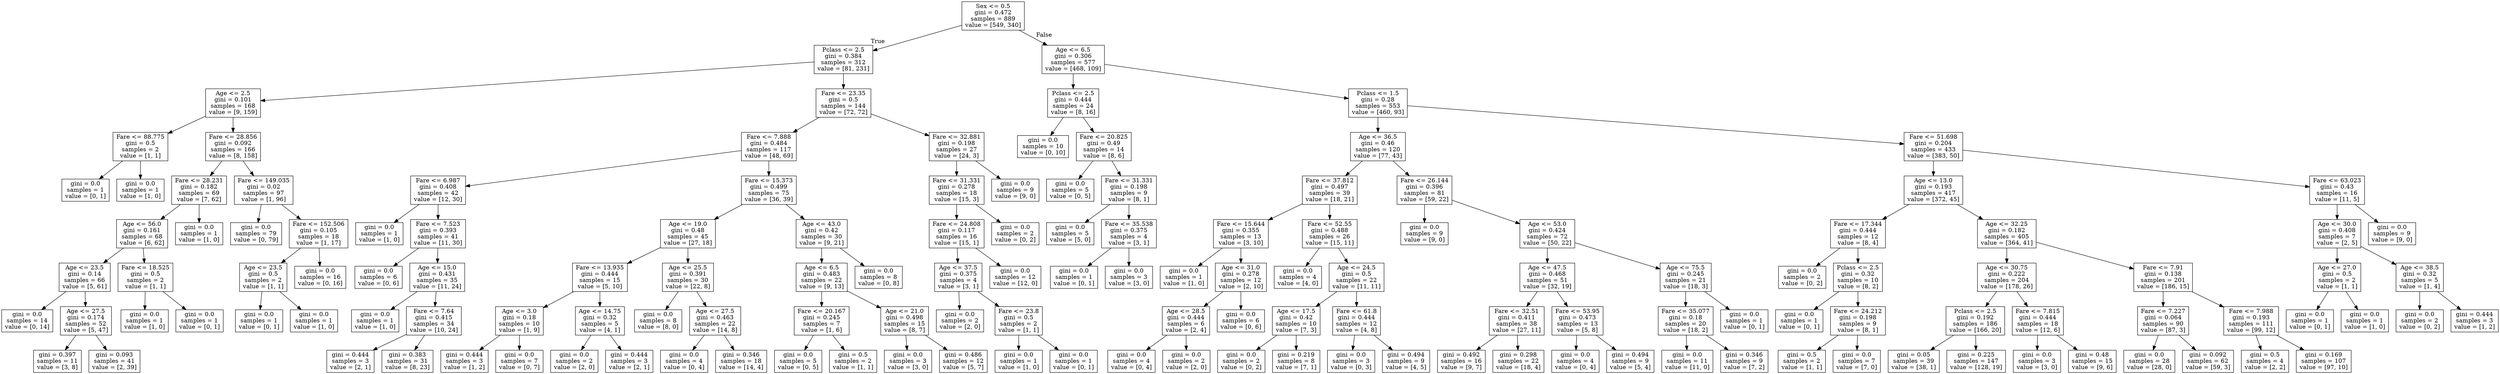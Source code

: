 digraph Tree {
node [shape=box] ;
0 [label="Sex <= 0.5\ngini = 0.472\nsamples = 889\nvalue = [549, 340]"] ;
1 [label="Pclass <= 2.5\ngini = 0.384\nsamples = 312\nvalue = [81, 231]"] ;
0 -> 1 [labeldistance=2.5, labelangle=45, headlabel="True"] ;
2 [label="Age <= 2.5\ngini = 0.101\nsamples = 168\nvalue = [9, 159]"] ;
1 -> 2 ;
3 [label="Fare <= 88.775\ngini = 0.5\nsamples = 2\nvalue = [1, 1]"] ;
2 -> 3 ;
4 [label="gini = 0.0\nsamples = 1\nvalue = [0, 1]"] ;
3 -> 4 ;
5 [label="gini = 0.0\nsamples = 1\nvalue = [1, 0]"] ;
3 -> 5 ;
6 [label="Fare <= 28.856\ngini = 0.092\nsamples = 166\nvalue = [8, 158]"] ;
2 -> 6 ;
7 [label="Fare <= 28.231\ngini = 0.182\nsamples = 69\nvalue = [7, 62]"] ;
6 -> 7 ;
8 [label="Age <= 56.0\ngini = 0.161\nsamples = 68\nvalue = [6, 62]"] ;
7 -> 8 ;
9 [label="Age <= 23.5\ngini = 0.14\nsamples = 66\nvalue = [5, 61]"] ;
8 -> 9 ;
10 [label="gini = 0.0\nsamples = 14\nvalue = [0, 14]"] ;
9 -> 10 ;
11 [label="Age <= 27.5\ngini = 0.174\nsamples = 52\nvalue = [5, 47]"] ;
9 -> 11 ;
12 [label="gini = 0.397\nsamples = 11\nvalue = [3, 8]"] ;
11 -> 12 ;
13 [label="gini = 0.093\nsamples = 41\nvalue = [2, 39]"] ;
11 -> 13 ;
14 [label="Fare <= 18.525\ngini = 0.5\nsamples = 2\nvalue = [1, 1]"] ;
8 -> 14 ;
15 [label="gini = 0.0\nsamples = 1\nvalue = [1, 0]"] ;
14 -> 15 ;
16 [label="gini = 0.0\nsamples = 1\nvalue = [0, 1]"] ;
14 -> 16 ;
17 [label="gini = 0.0\nsamples = 1\nvalue = [1, 0]"] ;
7 -> 17 ;
18 [label="Fare <= 149.035\ngini = 0.02\nsamples = 97\nvalue = [1, 96]"] ;
6 -> 18 ;
19 [label="gini = 0.0\nsamples = 79\nvalue = [0, 79]"] ;
18 -> 19 ;
20 [label="Fare <= 152.506\ngini = 0.105\nsamples = 18\nvalue = [1, 17]"] ;
18 -> 20 ;
21 [label="Age <= 23.5\ngini = 0.5\nsamples = 2\nvalue = [1, 1]"] ;
20 -> 21 ;
22 [label="gini = 0.0\nsamples = 1\nvalue = [0, 1]"] ;
21 -> 22 ;
23 [label="gini = 0.0\nsamples = 1\nvalue = [1, 0]"] ;
21 -> 23 ;
24 [label="gini = 0.0\nsamples = 16\nvalue = [0, 16]"] ;
20 -> 24 ;
25 [label="Fare <= 23.35\ngini = 0.5\nsamples = 144\nvalue = [72, 72]"] ;
1 -> 25 ;
26 [label="Fare <= 7.888\ngini = 0.484\nsamples = 117\nvalue = [48, 69]"] ;
25 -> 26 ;
27 [label="Fare <= 6.987\ngini = 0.408\nsamples = 42\nvalue = [12, 30]"] ;
26 -> 27 ;
28 [label="gini = 0.0\nsamples = 1\nvalue = [1, 0]"] ;
27 -> 28 ;
29 [label="Fare <= 7.523\ngini = 0.393\nsamples = 41\nvalue = [11, 30]"] ;
27 -> 29 ;
30 [label="gini = 0.0\nsamples = 6\nvalue = [0, 6]"] ;
29 -> 30 ;
31 [label="Age <= 15.0\ngini = 0.431\nsamples = 35\nvalue = [11, 24]"] ;
29 -> 31 ;
32 [label="gini = 0.0\nsamples = 1\nvalue = [1, 0]"] ;
31 -> 32 ;
33 [label="Fare <= 7.64\ngini = 0.415\nsamples = 34\nvalue = [10, 24]"] ;
31 -> 33 ;
34 [label="gini = 0.444\nsamples = 3\nvalue = [2, 1]"] ;
33 -> 34 ;
35 [label="gini = 0.383\nsamples = 31\nvalue = [8, 23]"] ;
33 -> 35 ;
36 [label="Fare <= 15.373\ngini = 0.499\nsamples = 75\nvalue = [36, 39]"] ;
26 -> 36 ;
37 [label="Age <= 19.0\ngini = 0.48\nsamples = 45\nvalue = [27, 18]"] ;
36 -> 37 ;
38 [label="Fare <= 13.935\ngini = 0.444\nsamples = 15\nvalue = [5, 10]"] ;
37 -> 38 ;
39 [label="Age <= 3.0\ngini = 0.18\nsamples = 10\nvalue = [1, 9]"] ;
38 -> 39 ;
40 [label="gini = 0.444\nsamples = 3\nvalue = [1, 2]"] ;
39 -> 40 ;
41 [label="gini = 0.0\nsamples = 7\nvalue = [0, 7]"] ;
39 -> 41 ;
42 [label="Age <= 14.75\ngini = 0.32\nsamples = 5\nvalue = [4, 1]"] ;
38 -> 42 ;
43 [label="gini = 0.0\nsamples = 2\nvalue = [2, 0]"] ;
42 -> 43 ;
44 [label="gini = 0.444\nsamples = 3\nvalue = [2, 1]"] ;
42 -> 44 ;
45 [label="Age <= 25.5\ngini = 0.391\nsamples = 30\nvalue = [22, 8]"] ;
37 -> 45 ;
46 [label="gini = 0.0\nsamples = 8\nvalue = [8, 0]"] ;
45 -> 46 ;
47 [label="Age <= 27.5\ngini = 0.463\nsamples = 22\nvalue = [14, 8]"] ;
45 -> 47 ;
48 [label="gini = 0.0\nsamples = 4\nvalue = [0, 4]"] ;
47 -> 48 ;
49 [label="gini = 0.346\nsamples = 18\nvalue = [14, 4]"] ;
47 -> 49 ;
50 [label="Age <= 43.0\ngini = 0.42\nsamples = 30\nvalue = [9, 21]"] ;
36 -> 50 ;
51 [label="Age <= 6.5\ngini = 0.483\nsamples = 22\nvalue = [9, 13]"] ;
50 -> 51 ;
52 [label="Fare <= 20.167\ngini = 0.245\nsamples = 7\nvalue = [1, 6]"] ;
51 -> 52 ;
53 [label="gini = 0.0\nsamples = 5\nvalue = [0, 5]"] ;
52 -> 53 ;
54 [label="gini = 0.5\nsamples = 2\nvalue = [1, 1]"] ;
52 -> 54 ;
55 [label="Age <= 21.0\ngini = 0.498\nsamples = 15\nvalue = [8, 7]"] ;
51 -> 55 ;
56 [label="gini = 0.0\nsamples = 3\nvalue = [3, 0]"] ;
55 -> 56 ;
57 [label="gini = 0.486\nsamples = 12\nvalue = [5, 7]"] ;
55 -> 57 ;
58 [label="gini = 0.0\nsamples = 8\nvalue = [0, 8]"] ;
50 -> 58 ;
59 [label="Fare <= 32.881\ngini = 0.198\nsamples = 27\nvalue = [24, 3]"] ;
25 -> 59 ;
60 [label="Fare <= 31.331\ngini = 0.278\nsamples = 18\nvalue = [15, 3]"] ;
59 -> 60 ;
61 [label="Fare <= 24.808\ngini = 0.117\nsamples = 16\nvalue = [15, 1]"] ;
60 -> 61 ;
62 [label="Age <= 37.5\ngini = 0.375\nsamples = 4\nvalue = [3, 1]"] ;
61 -> 62 ;
63 [label="gini = 0.0\nsamples = 2\nvalue = [2, 0]"] ;
62 -> 63 ;
64 [label="Fare <= 23.8\ngini = 0.5\nsamples = 2\nvalue = [1, 1]"] ;
62 -> 64 ;
65 [label="gini = 0.0\nsamples = 1\nvalue = [1, 0]"] ;
64 -> 65 ;
66 [label="gini = 0.0\nsamples = 1\nvalue = [0, 1]"] ;
64 -> 66 ;
67 [label="gini = 0.0\nsamples = 12\nvalue = [12, 0]"] ;
61 -> 67 ;
68 [label="gini = 0.0\nsamples = 2\nvalue = [0, 2]"] ;
60 -> 68 ;
69 [label="gini = 0.0\nsamples = 9\nvalue = [9, 0]"] ;
59 -> 69 ;
70 [label="Age <= 6.5\ngini = 0.306\nsamples = 577\nvalue = [468, 109]"] ;
0 -> 70 [labeldistance=2.5, labelangle=-45, headlabel="False"] ;
71 [label="Pclass <= 2.5\ngini = 0.444\nsamples = 24\nvalue = [8, 16]"] ;
70 -> 71 ;
72 [label="gini = 0.0\nsamples = 10\nvalue = [0, 10]"] ;
71 -> 72 ;
73 [label="Fare <= 20.825\ngini = 0.49\nsamples = 14\nvalue = [8, 6]"] ;
71 -> 73 ;
74 [label="gini = 0.0\nsamples = 5\nvalue = [0, 5]"] ;
73 -> 74 ;
75 [label="Fare <= 31.331\ngini = 0.198\nsamples = 9\nvalue = [8, 1]"] ;
73 -> 75 ;
76 [label="gini = 0.0\nsamples = 5\nvalue = [5, 0]"] ;
75 -> 76 ;
77 [label="Fare <= 35.538\ngini = 0.375\nsamples = 4\nvalue = [3, 1]"] ;
75 -> 77 ;
78 [label="gini = 0.0\nsamples = 1\nvalue = [0, 1]"] ;
77 -> 78 ;
79 [label="gini = 0.0\nsamples = 3\nvalue = [3, 0]"] ;
77 -> 79 ;
80 [label="Pclass <= 1.5\ngini = 0.28\nsamples = 553\nvalue = [460, 93]"] ;
70 -> 80 ;
81 [label="Age <= 36.5\ngini = 0.46\nsamples = 120\nvalue = [77, 43]"] ;
80 -> 81 ;
82 [label="Fare <= 37.812\ngini = 0.497\nsamples = 39\nvalue = [18, 21]"] ;
81 -> 82 ;
83 [label="Fare <= 15.644\ngini = 0.355\nsamples = 13\nvalue = [3, 10]"] ;
82 -> 83 ;
84 [label="gini = 0.0\nsamples = 1\nvalue = [1, 0]"] ;
83 -> 84 ;
85 [label="Age <= 31.0\ngini = 0.278\nsamples = 12\nvalue = [2, 10]"] ;
83 -> 85 ;
86 [label="Age <= 28.5\ngini = 0.444\nsamples = 6\nvalue = [2, 4]"] ;
85 -> 86 ;
87 [label="gini = 0.0\nsamples = 4\nvalue = [0, 4]"] ;
86 -> 87 ;
88 [label="gini = 0.0\nsamples = 2\nvalue = [2, 0]"] ;
86 -> 88 ;
89 [label="gini = 0.0\nsamples = 6\nvalue = [0, 6]"] ;
85 -> 89 ;
90 [label="Fare <= 52.55\ngini = 0.488\nsamples = 26\nvalue = [15, 11]"] ;
82 -> 90 ;
91 [label="gini = 0.0\nsamples = 4\nvalue = [4, 0]"] ;
90 -> 91 ;
92 [label="Age <= 24.5\ngini = 0.5\nsamples = 22\nvalue = [11, 11]"] ;
90 -> 92 ;
93 [label="Age <= 17.5\ngini = 0.42\nsamples = 10\nvalue = [7, 3]"] ;
92 -> 93 ;
94 [label="gini = 0.0\nsamples = 2\nvalue = [0, 2]"] ;
93 -> 94 ;
95 [label="gini = 0.219\nsamples = 8\nvalue = [7, 1]"] ;
93 -> 95 ;
96 [label="Fare <= 61.8\ngini = 0.444\nsamples = 12\nvalue = [4, 8]"] ;
92 -> 96 ;
97 [label="gini = 0.0\nsamples = 3\nvalue = [0, 3]"] ;
96 -> 97 ;
98 [label="gini = 0.494\nsamples = 9\nvalue = [4, 5]"] ;
96 -> 98 ;
99 [label="Fare <= 26.144\ngini = 0.396\nsamples = 81\nvalue = [59, 22]"] ;
81 -> 99 ;
100 [label="gini = 0.0\nsamples = 9\nvalue = [9, 0]"] ;
99 -> 100 ;
101 [label="Age <= 53.0\ngini = 0.424\nsamples = 72\nvalue = [50, 22]"] ;
99 -> 101 ;
102 [label="Age <= 47.5\ngini = 0.468\nsamples = 51\nvalue = [32, 19]"] ;
101 -> 102 ;
103 [label="Fare <= 32.51\ngini = 0.411\nsamples = 38\nvalue = [27, 11]"] ;
102 -> 103 ;
104 [label="gini = 0.492\nsamples = 16\nvalue = [9, 7]"] ;
103 -> 104 ;
105 [label="gini = 0.298\nsamples = 22\nvalue = [18, 4]"] ;
103 -> 105 ;
106 [label="Fare <= 53.95\ngini = 0.473\nsamples = 13\nvalue = [5, 8]"] ;
102 -> 106 ;
107 [label="gini = 0.0\nsamples = 4\nvalue = [0, 4]"] ;
106 -> 107 ;
108 [label="gini = 0.494\nsamples = 9\nvalue = [5, 4]"] ;
106 -> 108 ;
109 [label="Age <= 75.5\ngini = 0.245\nsamples = 21\nvalue = [18, 3]"] ;
101 -> 109 ;
110 [label="Fare <= 35.077\ngini = 0.18\nsamples = 20\nvalue = [18, 2]"] ;
109 -> 110 ;
111 [label="gini = 0.0\nsamples = 11\nvalue = [11, 0]"] ;
110 -> 111 ;
112 [label="gini = 0.346\nsamples = 9\nvalue = [7, 2]"] ;
110 -> 112 ;
113 [label="gini = 0.0\nsamples = 1\nvalue = [0, 1]"] ;
109 -> 113 ;
114 [label="Fare <= 51.698\ngini = 0.204\nsamples = 433\nvalue = [383, 50]"] ;
80 -> 114 ;
115 [label="Age <= 13.0\ngini = 0.193\nsamples = 417\nvalue = [372, 45]"] ;
114 -> 115 ;
116 [label="Fare <= 17.344\ngini = 0.444\nsamples = 12\nvalue = [8, 4]"] ;
115 -> 116 ;
117 [label="gini = 0.0\nsamples = 2\nvalue = [0, 2]"] ;
116 -> 117 ;
118 [label="Pclass <= 2.5\ngini = 0.32\nsamples = 10\nvalue = [8, 2]"] ;
116 -> 118 ;
119 [label="gini = 0.0\nsamples = 1\nvalue = [0, 1]"] ;
118 -> 119 ;
120 [label="Fare <= 24.212\ngini = 0.198\nsamples = 9\nvalue = [8, 1]"] ;
118 -> 120 ;
121 [label="gini = 0.5\nsamples = 2\nvalue = [1, 1]"] ;
120 -> 121 ;
122 [label="gini = 0.0\nsamples = 7\nvalue = [7, 0]"] ;
120 -> 122 ;
123 [label="Age <= 32.25\ngini = 0.182\nsamples = 405\nvalue = [364, 41]"] ;
115 -> 123 ;
124 [label="Age <= 30.75\ngini = 0.222\nsamples = 204\nvalue = [178, 26]"] ;
123 -> 124 ;
125 [label="Pclass <= 2.5\ngini = 0.192\nsamples = 186\nvalue = [166, 20]"] ;
124 -> 125 ;
126 [label="gini = 0.05\nsamples = 39\nvalue = [38, 1]"] ;
125 -> 126 ;
127 [label="gini = 0.225\nsamples = 147\nvalue = [128, 19]"] ;
125 -> 127 ;
128 [label="Fare <= 7.815\ngini = 0.444\nsamples = 18\nvalue = [12, 6]"] ;
124 -> 128 ;
129 [label="gini = 0.0\nsamples = 3\nvalue = [3, 0]"] ;
128 -> 129 ;
130 [label="gini = 0.48\nsamples = 15\nvalue = [9, 6]"] ;
128 -> 130 ;
131 [label="Fare <= 7.91\ngini = 0.138\nsamples = 201\nvalue = [186, 15]"] ;
123 -> 131 ;
132 [label="Fare <= 7.227\ngini = 0.064\nsamples = 90\nvalue = [87, 3]"] ;
131 -> 132 ;
133 [label="gini = 0.0\nsamples = 28\nvalue = [28, 0]"] ;
132 -> 133 ;
134 [label="gini = 0.092\nsamples = 62\nvalue = [59, 3]"] ;
132 -> 134 ;
135 [label="Fare <= 7.988\ngini = 0.193\nsamples = 111\nvalue = [99, 12]"] ;
131 -> 135 ;
136 [label="gini = 0.5\nsamples = 4\nvalue = [2, 2]"] ;
135 -> 136 ;
137 [label="gini = 0.169\nsamples = 107\nvalue = [97, 10]"] ;
135 -> 137 ;
138 [label="Fare <= 63.023\ngini = 0.43\nsamples = 16\nvalue = [11, 5]"] ;
114 -> 138 ;
139 [label="Age <= 30.0\ngini = 0.408\nsamples = 7\nvalue = [2, 5]"] ;
138 -> 139 ;
140 [label="Age <= 27.0\ngini = 0.5\nsamples = 2\nvalue = [1, 1]"] ;
139 -> 140 ;
141 [label="gini = 0.0\nsamples = 1\nvalue = [0, 1]"] ;
140 -> 141 ;
142 [label="gini = 0.0\nsamples = 1\nvalue = [1, 0]"] ;
140 -> 142 ;
143 [label="Age <= 38.5\ngini = 0.32\nsamples = 5\nvalue = [1, 4]"] ;
139 -> 143 ;
144 [label="gini = 0.0\nsamples = 2\nvalue = [0, 2]"] ;
143 -> 144 ;
145 [label="gini = 0.444\nsamples = 3\nvalue = [1, 2]"] ;
143 -> 145 ;
146 [label="gini = 0.0\nsamples = 9\nvalue = [9, 0]"] ;
138 -> 146 ;
}
